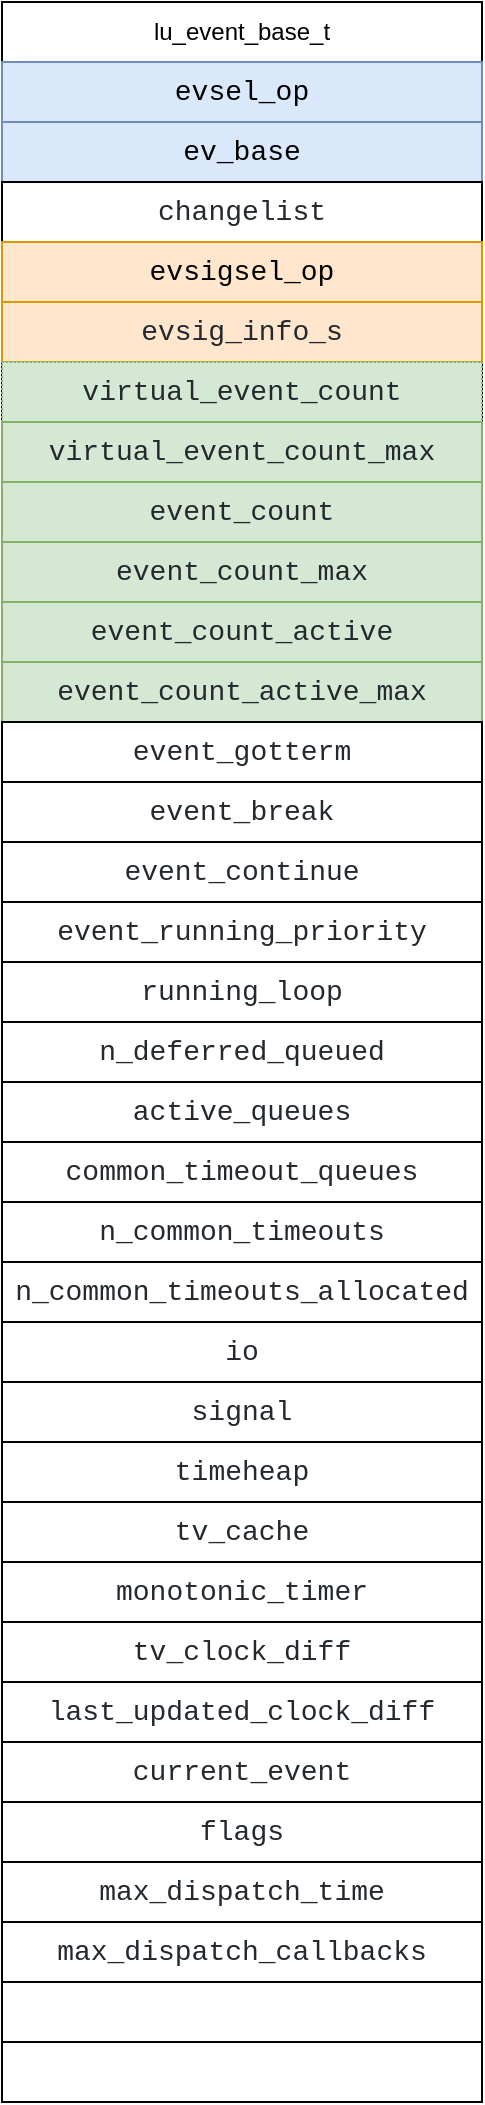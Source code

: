 <mxfile>
    <diagram id="C5RBs43oDa-KdzZeNtuy" name="Page-1">
        <mxGraphModel dx="1434" dy="1997" grid="1" gridSize="10" guides="1" tooltips="1" connect="1" arrows="1" fold="1" page="1" pageScale="1" pageWidth="1600" pageHeight="1200" background="#ffffff" math="0" shadow="0">
            <root>
                <mxCell id="WIyWlLk6GJQsqaUBKTNV-0"/>
                <mxCell id="WIyWlLk6GJQsqaUBKTNV-1" parent="WIyWlLk6GJQsqaUBKTNV-0"/>
                <mxCell id="8zQmAsxSiLVfmqvhzqYv-4" value="lu_event_base_t" style="swimlane;fontStyle=0;childLayout=stackLayout;horizontal=1;startSize=30;horizontalStack=0;resizeParent=1;resizeParentMax=0;resizeLast=0;collapsible=1;marginBottom=0;whiteSpace=wrap;html=1;align=center;" parent="WIyWlLk6GJQsqaUBKTNV-1" vertex="1">
                    <mxGeometry x="580" y="-1180" width="240" height="1050" as="geometry">
                        <mxRectangle x="160" y="40" width="130" height="30" as="alternateBounds"/>
                    </mxGeometry>
                </mxCell>
                <mxCell id="8zQmAsxSiLVfmqvhzqYv-5" value="&lt;div style=&quot;font-family: &amp;quot;JetBrains Mono&amp;quot;, Consolas, &amp;quot;Courier New&amp;quot;, monospace; font-size: 14px; line-height: 19px;&quot;&gt;&lt;font color=&quot;#000000&quot;&gt;evsel_op&lt;/font&gt;&lt;/div&gt;" style="text;align=center;verticalAlign=middle;spacingLeft=4;spacingRight=4;overflow=hidden;points=[[0,0.5],[1,0.5]];portConstraint=eastwest;rotatable=0;whiteSpace=wrap;html=1;strokeColor=#6c8ebf;fillColor=#dae8fc;rounded=0;glass=0;fontColor=#d6e8fc;" parent="8zQmAsxSiLVfmqvhzqYv-4" vertex="1">
                    <mxGeometry y="30" width="240" height="30" as="geometry"/>
                </mxCell>
                <mxCell id="13" value="&lt;div style=&quot;font-family: &amp;quot;JetBrains Mono&amp;quot;, Consolas, &amp;quot;Courier New&amp;quot;, monospace; font-size: 14px; line-height: 19px;&quot;&gt;&lt;font color=&quot;#000000&quot;&gt;ev_base&lt;/font&gt;&lt;/div&gt;" style="text;align=center;verticalAlign=middle;spacingLeft=4;spacingRight=4;overflow=hidden;points=[[0,0.5],[1,0.5]];portConstraint=eastwest;rotatable=0;whiteSpace=wrap;html=1;strokeColor=#6c8ebf;fillColor=#dae8fc;rounded=0;glass=0;fontColor=#d6e8fc;" parent="8zQmAsxSiLVfmqvhzqYv-4" vertex="1">
                    <mxGeometry y="60" width="240" height="30" as="geometry"/>
                </mxCell>
                <mxCell id="8zQmAsxSiLVfmqvhzqYv-9" value="&lt;div style=&quot;color: rgb(36, 41, 47); background-color: rgb(255, 255, 255); font-family: &amp;quot;JetBrains Mono&amp;quot;, Consolas, &amp;quot;Courier New&amp;quot;, monospace; font-size: 14px; line-height: 19px;&quot;&gt;changelist&lt;/div&gt;" style="text;strokeColor=default;fillColor=none;align=center;verticalAlign=middle;spacingLeft=4;spacingRight=4;overflow=hidden;points=[[0,0.5],[1,0.5]];portConstraint=eastwest;rotatable=0;whiteSpace=wrap;html=1;" parent="8zQmAsxSiLVfmqvhzqYv-4" vertex="1">
                    <mxGeometry y="90" width="240" height="30" as="geometry"/>
                </mxCell>
                <mxCell id="8zQmAsxSiLVfmqvhzqYv-10" value="&lt;div style=&quot;font-family: &amp;quot;JetBrains Mono&amp;quot;, Consolas, &amp;quot;Courier New&amp;quot;, monospace; font-size: 14px; line-height: 19px;&quot;&gt;evsigsel_op&lt;br&gt;&lt;/div&gt;" style="text;strokeColor=#d79b00;fillColor=#ffe6cc;align=center;verticalAlign=middle;spacingLeft=4;spacingRight=4;overflow=hidden;points=[[0,0.5],[1,0.5]];portConstraint=eastwest;rotatable=0;whiteSpace=wrap;html=1;gradientColor=none;labelBackgroundColor=none;labelBorderColor=none;fontColor=default;" parent="8zQmAsxSiLVfmqvhzqYv-4" vertex="1">
                    <mxGeometry y="120" width="240" height="30" as="geometry"/>
                </mxCell>
                <mxCell id="8zQmAsxSiLVfmqvhzqYv-8" value="&lt;div style=&quot;color: rgb(36, 41, 47); font-family: &amp;quot;JetBrains Mono&amp;quot;, Consolas, &amp;quot;Courier New&amp;quot;, monospace; font-size: 14px; line-height: 19px;&quot;&gt;evsig_info_s&lt;/div&gt;" style="text;strokeColor=#d79b00;fillColor=#ffe6cc;align=center;verticalAlign=middle;spacingLeft=4;spacingRight=4;overflow=hidden;points=[[0,0.5],[1,0.5]];portConstraint=eastwest;rotatable=0;whiteSpace=wrap;html=1;labelBackgroundColor=none;" parent="8zQmAsxSiLVfmqvhzqYv-4" vertex="1">
                    <mxGeometry y="150" width="240" height="30" as="geometry"/>
                </mxCell>
                <mxCell id="0" value="&lt;div style=&quot;color: rgb(36, 41, 47); font-family: &amp;quot;JetBrains Mono&amp;quot;, Consolas, &amp;quot;Courier New&amp;quot;, monospace; font-size: 14px; line-height: 19px;&quot;&gt;&lt;div style=&quot;line-height: 19px;&quot;&gt;virtual_event_count&lt;/div&gt;&lt;/div&gt;" style="text;align=center;verticalAlign=middle;spacingLeft=4;spacingRight=4;overflow=hidden;points=[[0,0.5],[1,0.5]];portConstraint=eastwest;rotatable=0;whiteSpace=wrap;html=1;dashed=1;dashPattern=1 1;fillColor=#d5e8d4;strokeColor=#82b366;labelBackgroundColor=none;" parent="8zQmAsxSiLVfmqvhzqYv-4" vertex="1">
                    <mxGeometry y="180" width="240" height="30" as="geometry"/>
                </mxCell>
                <mxCell id="1" value="&lt;div style=&quot;color: rgb(36, 41, 47); font-family: &amp;quot;JetBrains Mono&amp;quot;, Consolas, &amp;quot;Courier New&amp;quot;, monospace; font-size: 14px; line-height: 19px;&quot;&gt;&lt;div style=&quot;line-height: 19px;&quot;&gt;virtual_event_count_max&lt;/div&gt;&lt;/div&gt;" style="text;strokeColor=#82b366;fillColor=#d5e8d4;align=center;verticalAlign=middle;spacingLeft=4;spacingRight=4;overflow=hidden;points=[[0,0.5],[1,0.5]];portConstraint=eastwest;rotatable=0;whiteSpace=wrap;html=1;labelBackgroundColor=none;" parent="8zQmAsxSiLVfmqvhzqYv-4" vertex="1">
                    <mxGeometry y="210" width="240" height="30" as="geometry"/>
                </mxCell>
                <mxCell id="3" value="&lt;div style=&quot;color: rgb(36, 41, 47); font-family: &amp;quot;JetBrains Mono&amp;quot;, Consolas, &amp;quot;Courier New&amp;quot;, monospace; font-size: 14px; line-height: 19px;&quot;&gt;&lt;div style=&quot;line-height: 19px;&quot;&gt;event_count&lt;/div&gt;&lt;/div&gt;" style="text;strokeColor=#82b366;fillColor=#d5e8d4;align=center;verticalAlign=middle;spacingLeft=4;spacingRight=4;overflow=hidden;points=[[0,0.5],[1,0.5]];portConstraint=eastwest;rotatable=0;whiteSpace=wrap;html=1;labelBackgroundColor=none;" parent="8zQmAsxSiLVfmqvhzqYv-4" vertex="1">
                    <mxGeometry y="240" width="240" height="30" as="geometry"/>
                </mxCell>
                <mxCell id="2" value="&lt;div style=&quot;color: rgb(36, 41, 47); font-family: &amp;quot;JetBrains Mono&amp;quot;, Consolas, &amp;quot;Courier New&amp;quot;, monospace; font-size: 14px; line-height: 19px;&quot;&gt;&lt;div style=&quot;line-height: 19px;&quot;&gt;event_count_max&lt;/div&gt;&lt;/div&gt;" style="text;strokeColor=#82b366;fillColor=#d5e8d4;align=center;verticalAlign=middle;spacingLeft=4;spacingRight=4;overflow=hidden;points=[[0,0.5],[1,0.5]];portConstraint=eastwest;rotatable=0;whiteSpace=wrap;html=1;labelBackgroundColor=none;" parent="8zQmAsxSiLVfmqvhzqYv-4" vertex="1">
                    <mxGeometry y="270" width="240" height="30" as="geometry"/>
                </mxCell>
                <mxCell id="4" value="&lt;div style=&quot;color: rgb(36, 41, 47); font-family: &amp;quot;JetBrains Mono&amp;quot;, Consolas, &amp;quot;Courier New&amp;quot;, monospace; font-size: 14px; line-height: 19px;&quot;&gt;&lt;div style=&quot;line-height: 19px;&quot;&gt;event_count_active&lt;/div&gt;&lt;/div&gt;" style="text;strokeColor=#82b366;fillColor=#d5e8d4;align=center;verticalAlign=middle;spacingLeft=4;spacingRight=4;overflow=hidden;points=[[0,0.5],[1,0.5]];portConstraint=eastwest;rotatable=0;whiteSpace=wrap;html=1;labelBackgroundColor=none;" parent="8zQmAsxSiLVfmqvhzqYv-4" vertex="1">
                    <mxGeometry y="300" width="240" height="30" as="geometry"/>
                </mxCell>
                <mxCell id="14" value="&lt;div style=&quot;color: rgb(36, 41, 47); font-family: &amp;quot;JetBrains Mono&amp;quot;, Consolas, &amp;quot;Courier New&amp;quot;, monospace; font-size: 14px; line-height: 19px;&quot;&gt;&lt;div style=&quot;line-height: 19px;&quot;&gt;event_count_active_max&lt;/div&gt;&lt;/div&gt;" style="text;strokeColor=#82b366;fillColor=#d5e8d4;align=center;verticalAlign=middle;spacingLeft=4;spacingRight=4;overflow=hidden;points=[[0,0.5],[1,0.5]];portConstraint=eastwest;rotatable=0;whiteSpace=wrap;html=1;labelBackgroundColor=none;" parent="8zQmAsxSiLVfmqvhzqYv-4" vertex="1">
                    <mxGeometry y="330" width="240" height="30" as="geometry"/>
                </mxCell>
                <mxCell id="22" value="&lt;div style=&quot;color: rgb(36, 41, 47); background-color: rgb(255, 255, 255); font-family: &amp;quot;JetBrains Mono&amp;quot;, Consolas, &amp;quot;Courier New&amp;quot;, monospace; font-size: 14px; line-height: 19px;&quot;&gt;&lt;div style=&quot;line-height: 19px;&quot;&gt;event_gotterm&lt;br&gt;&lt;/div&gt;&lt;/div&gt;" style="text;strokeColor=default;fillColor=none;align=center;verticalAlign=middle;spacingLeft=4;spacingRight=4;overflow=hidden;points=[[0,0.5],[1,0.5]];portConstraint=eastwest;rotatable=0;whiteSpace=wrap;html=1;" parent="8zQmAsxSiLVfmqvhzqYv-4" vertex="1">
                    <mxGeometry y="360" width="240" height="30" as="geometry"/>
                </mxCell>
                <mxCell id="24" value="&lt;div style=&quot;color: rgb(36, 41, 47); background-color: rgb(255, 255, 255); font-family: &amp;quot;JetBrains Mono&amp;quot;, Consolas, &amp;quot;Courier New&amp;quot;, monospace; font-size: 14px; line-height: 19px;&quot;&gt;&lt;div style=&quot;line-height: 19px;&quot;&gt;&lt;div style=&quot;line-height: 19px;&quot;&gt;event_break&lt;/div&gt;&lt;/div&gt;&lt;/div&gt;" style="text;strokeColor=default;fillColor=none;align=center;verticalAlign=middle;spacingLeft=4;spacingRight=4;overflow=hidden;points=[[0,0.5],[1,0.5]];portConstraint=eastwest;rotatable=0;whiteSpace=wrap;html=1;" parent="8zQmAsxSiLVfmqvhzqYv-4" vertex="1">
                    <mxGeometry y="390" width="240" height="30" as="geometry"/>
                </mxCell>
                <mxCell id="25" value="&lt;div style=&quot;color: rgb(36, 41, 47); background-color: rgb(255, 255, 255); font-family: &amp;quot;JetBrains Mono&amp;quot;, Consolas, &amp;quot;Courier New&amp;quot;, monospace; font-size: 14px; line-height: 19px;&quot;&gt;&lt;div style=&quot;line-height: 19px;&quot;&gt;&lt;div style=&quot;line-height: 19px;&quot;&gt;event_continue&lt;/div&gt;&lt;/div&gt;&lt;/div&gt;" style="text;strokeColor=default;fillColor=none;align=center;verticalAlign=middle;spacingLeft=4;spacingRight=4;overflow=hidden;points=[[0,0.5],[1,0.5]];portConstraint=eastwest;rotatable=0;whiteSpace=wrap;html=1;" parent="8zQmAsxSiLVfmqvhzqYv-4" vertex="1">
                    <mxGeometry y="420" width="240" height="30" as="geometry"/>
                </mxCell>
                <mxCell id="15" value="&lt;div style=&quot;color: rgb(36, 41, 47); background-color: rgb(255, 255, 255); font-family: &amp;quot;JetBrains Mono&amp;quot;, Consolas, &amp;quot;Courier New&amp;quot;, monospace; font-size: 14px; line-height: 19px;&quot;&gt;&lt;div style=&quot;line-height: 19px;&quot;&gt;&lt;div style=&quot;line-height: 19px;&quot;&gt;event_running_priority&lt;/div&gt;&lt;/div&gt;&lt;/div&gt;" style="text;strokeColor=default;fillColor=none;align=center;verticalAlign=middle;spacingLeft=4;spacingRight=4;overflow=hidden;points=[[0,0.5],[1,0.5]];portConstraint=eastwest;rotatable=0;whiteSpace=wrap;html=1;" parent="8zQmAsxSiLVfmqvhzqYv-4" vertex="1">
                    <mxGeometry y="450" width="240" height="30" as="geometry"/>
                </mxCell>
                <mxCell id="27" value="&lt;div style=&quot;color: rgb(36, 41, 47); background-color: rgb(255, 255, 255); font-family: &amp;quot;JetBrains Mono&amp;quot;, Consolas, &amp;quot;Courier New&amp;quot;, monospace; font-size: 14px; line-height: 19px;&quot;&gt;running_loop&lt;/div&gt;" style="rounded=0;whiteSpace=wrap;html=1;labelBackgroundColor=none;sketch=0;strokeColor=default;fillColor=none;align=center;" parent="8zQmAsxSiLVfmqvhzqYv-4" vertex="1">
                    <mxGeometry y="480" width="240" height="30" as="geometry"/>
                </mxCell>
                <mxCell id="64" value="&lt;div style=&quot;color: rgb(36, 41, 47); font-family: &amp;quot;JetBrains Mono&amp;quot;, Consolas, &amp;quot;Courier New&amp;quot;, monospace; font-size: 14px; line-height: 19px;&quot;&gt;&lt;div style=&quot;line-height: 19px;&quot;&gt;&lt;span style=&quot;background-color: rgb(255, 255, 255);&quot;&gt;n_deferred_queued&lt;/span&gt;&lt;br&gt;&lt;/div&gt;&lt;/div&gt;" style="text;align=center;verticalAlign=middle;spacingLeft=4;spacingRight=4;overflow=hidden;points=[[0,0.5],[1,0.5]];portConstraint=eastwest;rotatable=0;whiteSpace=wrap;html=1;labelBackgroundColor=none;strokeColor=default;" parent="8zQmAsxSiLVfmqvhzqYv-4" vertex="1">
                    <mxGeometry y="510" width="240" height="30" as="geometry"/>
                </mxCell>
                <mxCell id="50" value="&lt;div style=&quot;color: rgb(36, 41, 47); font-family: &amp;quot;JetBrains Mono&amp;quot;, Consolas, &amp;quot;Courier New&amp;quot;, monospace; font-size: 14px; line-height: 19px;&quot;&gt;&lt;div style=&quot;line-height: 19px;&quot;&gt;&lt;div style=&quot;background-color: rgb(255, 255, 255); line-height: 19px;&quot;&gt;&lt;div style=&quot;line-height: 19px;&quot;&gt;active_queues&lt;/div&gt;&lt;/div&gt;&lt;/div&gt;&lt;/div&gt;" style="text;align=center;verticalAlign=middle;spacingLeft=4;spacingRight=4;overflow=hidden;points=[[0,0.5],[1,0.5]];portConstraint=eastwest;rotatable=0;whiteSpace=wrap;html=1;labelBackgroundColor=none;strokeColor=default;" parent="8zQmAsxSiLVfmqvhzqYv-4" vertex="1">
                    <mxGeometry y="540" width="240" height="30" as="geometry"/>
                </mxCell>
                <mxCell id="70" value="&lt;div style=&quot;color: rgb(36, 41, 47); font-family: &amp;quot;JetBrains Mono&amp;quot;, Consolas, &amp;quot;Courier New&amp;quot;, monospace; font-size: 14px; line-height: 19px;&quot;&gt;&lt;div style=&quot;line-height: 19px;&quot;&gt;&lt;div style=&quot;background-color: rgb(255, 255, 255); line-height: 19px;&quot;&gt;common_timeout_queues&lt;/div&gt;&lt;/div&gt;&lt;/div&gt;" style="text;align=center;verticalAlign=middle;spacingLeft=4;spacingRight=4;overflow=hidden;points=[[0,0.5],[1,0.5]];portConstraint=eastwest;rotatable=0;whiteSpace=wrap;html=1;labelBackgroundColor=none;strokeColor=default;" parent="8zQmAsxSiLVfmqvhzqYv-4" vertex="1">
                    <mxGeometry y="570" width="240" height="30" as="geometry"/>
                </mxCell>
                <mxCell id="63" value="&lt;div style=&quot;color: rgb(36, 41, 47); font-family: &amp;quot;JetBrains Mono&amp;quot;, Consolas, &amp;quot;Courier New&amp;quot;, monospace; font-size: 14px; line-height: 19px;&quot;&gt;&lt;div style=&quot;line-height: 19px;&quot;&gt;&lt;div style=&quot;background-color: rgb(255, 255, 255); line-height: 19px;&quot;&gt;n_common_timeouts&lt;/div&gt;&lt;/div&gt;&lt;/div&gt;" style="text;align=center;verticalAlign=middle;spacingLeft=4;spacingRight=4;overflow=hidden;points=[[0,0.5],[1,0.5]];portConstraint=eastwest;rotatable=0;whiteSpace=wrap;html=1;labelBackgroundColor=none;strokeColor=default;" parent="8zQmAsxSiLVfmqvhzqYv-4" vertex="1">
                    <mxGeometry y="600" width="240" height="30" as="geometry"/>
                </mxCell>
                <mxCell id="71" value="&lt;div style=&quot;color: rgb(36, 41, 47); font-family: &amp;quot;JetBrains Mono&amp;quot;, Consolas, &amp;quot;Courier New&amp;quot;, monospace; font-size: 14px; line-height: 19px;&quot;&gt;&lt;div style=&quot;line-height: 19px;&quot;&gt;&lt;div style=&quot;background-color: rgb(255, 255, 255); line-height: 19px;&quot;&gt;n_common_timeouts_allocated&lt;/div&gt;&lt;/div&gt;&lt;/div&gt;" style="text;align=center;verticalAlign=middle;spacingLeft=4;spacingRight=4;overflow=hidden;points=[[0,0.5],[1,0.5]];portConstraint=eastwest;rotatable=0;whiteSpace=wrap;html=1;labelBackgroundColor=none;strokeColor=default;" parent="8zQmAsxSiLVfmqvhzqYv-4" vertex="1">
                    <mxGeometry y="630" width="240" height="30" as="geometry"/>
                </mxCell>
                <mxCell id="72" value="&lt;div style=&quot;color: rgb(36, 41, 47); font-family: &amp;quot;JetBrains Mono&amp;quot;, Consolas, &amp;quot;Courier New&amp;quot;, monospace; font-size: 14px; line-height: 19px;&quot;&gt;&lt;div style=&quot;line-height: 19px;&quot;&gt;&lt;div style=&quot;background-color: rgb(255, 255, 255); line-height: 19px;&quot;&gt;io&lt;/div&gt;&lt;/div&gt;&lt;/div&gt;" style="text;align=center;verticalAlign=middle;spacingLeft=4;spacingRight=4;overflow=hidden;points=[[0,0.5],[1,0.5]];portConstraint=eastwest;rotatable=0;whiteSpace=wrap;html=1;labelBackgroundColor=none;strokeColor=default;" parent="8zQmAsxSiLVfmqvhzqYv-4" vertex="1">
                    <mxGeometry y="660" width="240" height="30" as="geometry"/>
                </mxCell>
                <mxCell id="73" value="&lt;div style=&quot;color: rgb(36, 41, 47); font-family: &amp;quot;JetBrains Mono&amp;quot;, Consolas, &amp;quot;Courier New&amp;quot;, monospace; font-size: 14px; line-height: 19px;&quot;&gt;&lt;div style=&quot;line-height: 19px;&quot;&gt;&lt;div style=&quot;background-color: rgb(255, 255, 255); line-height: 19px;&quot;&gt;signal&lt;/div&gt;&lt;/div&gt;&lt;/div&gt;" style="text;align=center;verticalAlign=middle;spacingLeft=4;spacingRight=4;overflow=hidden;points=[[0,0.5],[1,0.5]];portConstraint=eastwest;rotatable=0;whiteSpace=wrap;html=1;labelBackgroundColor=none;strokeColor=default;" parent="8zQmAsxSiLVfmqvhzqYv-4" vertex="1">
                    <mxGeometry y="690" width="240" height="30" as="geometry"/>
                </mxCell>
                <mxCell id="69" value="&lt;div style=&quot;color: rgb(36, 41, 47); font-family: &amp;quot;JetBrains Mono&amp;quot;, Consolas, &amp;quot;Courier New&amp;quot;, monospace; font-size: 14px; line-height: 19px;&quot;&gt;&lt;div style=&quot;line-height: 19px;&quot;&gt;&lt;div style=&quot;background-color: rgb(255, 255, 255); line-height: 19px;&quot;&gt;timeheap&lt;/div&gt;&lt;/div&gt;&lt;/div&gt;" style="text;align=center;verticalAlign=middle;spacingLeft=4;spacingRight=4;overflow=hidden;points=[[0,0.5],[1,0.5]];portConstraint=eastwest;rotatable=0;whiteSpace=wrap;html=1;labelBackgroundColor=none;strokeColor=default;" parent="8zQmAsxSiLVfmqvhzqYv-4" vertex="1">
                    <mxGeometry y="720" width="240" height="30" as="geometry"/>
                </mxCell>
                <mxCell id="74" value="&lt;div style=&quot;color: rgb(36, 41, 47); font-family: &amp;quot;JetBrains Mono&amp;quot;, Consolas, &amp;quot;Courier New&amp;quot;, monospace; font-size: 14px; line-height: 19px;&quot;&gt;&lt;div style=&quot;line-height: 19px;&quot;&gt;&lt;div style=&quot;background-color: rgb(255, 255, 255); line-height: 19px;&quot;&gt;tv_cache&lt;/div&gt;&lt;/div&gt;&lt;/div&gt;" style="text;align=center;verticalAlign=middle;spacingLeft=4;spacingRight=4;overflow=hidden;points=[[0,0.5],[1,0.5]];portConstraint=eastwest;rotatable=0;whiteSpace=wrap;html=1;labelBackgroundColor=none;strokeColor=default;" parent="8zQmAsxSiLVfmqvhzqYv-4" vertex="1">
                    <mxGeometry y="750" width="240" height="30" as="geometry"/>
                </mxCell>
                <mxCell id="75" value="&lt;div style=&quot;color: rgb(36, 41, 47); font-family: &amp;quot;JetBrains Mono&amp;quot;, Consolas, &amp;quot;Courier New&amp;quot;, monospace; font-size: 14px; line-height: 19px;&quot;&gt;&lt;div style=&quot;line-height: 19px;&quot;&gt;&lt;div style=&quot;background-color: rgb(255, 255, 255); line-height: 19px;&quot;&gt;monotonic_timer&lt;/div&gt;&lt;/div&gt;&lt;/div&gt;" style="text;align=center;verticalAlign=middle;spacingLeft=4;spacingRight=4;overflow=hidden;points=[[0,0.5],[1,0.5]];portConstraint=eastwest;rotatable=0;whiteSpace=wrap;html=1;labelBackgroundColor=none;strokeColor=default;" parent="8zQmAsxSiLVfmqvhzqYv-4" vertex="1">
                    <mxGeometry y="780" width="240" height="30" as="geometry"/>
                </mxCell>
                <mxCell id="76" value="&lt;div style=&quot;color: rgb(36, 41, 47); font-family: &amp;quot;JetBrains Mono&amp;quot;, Consolas, &amp;quot;Courier New&amp;quot;, monospace; font-size: 14px; line-height: 19px;&quot;&gt;&lt;div style=&quot;line-height: 19px;&quot;&gt;&lt;div style=&quot;background-color: rgb(255, 255, 255); line-height: 19px;&quot;&gt;tv_clock_diff&lt;/div&gt;&lt;/div&gt;&lt;/div&gt;" style="text;align=center;verticalAlign=middle;spacingLeft=4;spacingRight=4;overflow=hidden;points=[[0,0.5],[1,0.5]];portConstraint=eastwest;rotatable=0;whiteSpace=wrap;html=1;labelBackgroundColor=none;strokeColor=default;" parent="8zQmAsxSiLVfmqvhzqYv-4" vertex="1">
                    <mxGeometry y="810" width="240" height="30" as="geometry"/>
                </mxCell>
                <mxCell id="80" value="&lt;div style=&quot;color: rgb(36, 41, 47); font-family: &amp;quot;JetBrains Mono&amp;quot;, Consolas, &amp;quot;Courier New&amp;quot;, monospace; font-size: 14px; line-height: 19px;&quot;&gt;&lt;div style=&quot;line-height: 19px;&quot;&gt;&lt;div style=&quot;background-color: rgb(255, 255, 255); line-height: 19px;&quot;&gt;last_updated_clock_diff&lt;/div&gt;&lt;/div&gt;&lt;/div&gt;" style="text;align=center;verticalAlign=middle;spacingLeft=4;spacingRight=4;overflow=hidden;points=[[0,0.5],[1,0.5]];portConstraint=eastwest;rotatable=0;whiteSpace=wrap;html=1;labelBackgroundColor=none;strokeColor=default;" parent="8zQmAsxSiLVfmqvhzqYv-4" vertex="1">
                    <mxGeometry y="840" width="240" height="30" as="geometry"/>
                </mxCell>
                <mxCell id="77" value="&lt;div style=&quot;color: rgb(36, 41, 47); font-family: &amp;quot;JetBrains Mono&amp;quot;, Consolas, &amp;quot;Courier New&amp;quot;, monospace; font-size: 14px; line-height: 19px;&quot;&gt;&lt;div style=&quot;line-height: 19px;&quot;&gt;&lt;div style=&quot;background-color: rgb(255, 255, 255); line-height: 19px;&quot;&gt;current_event&lt;/div&gt;&lt;/div&gt;&lt;/div&gt;" style="text;align=center;verticalAlign=middle;spacingLeft=4;spacingRight=4;overflow=hidden;points=[[0,0.5],[1,0.5]];portConstraint=eastwest;rotatable=0;whiteSpace=wrap;html=1;labelBackgroundColor=none;strokeColor=default;" parent="8zQmAsxSiLVfmqvhzqYv-4" vertex="1">
                    <mxGeometry y="870" width="240" height="30" as="geometry"/>
                </mxCell>
                <mxCell id="79" value="&lt;div style=&quot;color: rgb(36, 41, 47); font-family: &amp;quot;JetBrains Mono&amp;quot;, Consolas, &amp;quot;Courier New&amp;quot;, monospace; font-size: 14px; line-height: 19px;&quot;&gt;&lt;div style=&quot;line-height: 19px;&quot;&gt;&lt;div style=&quot;background-color: rgb(255, 255, 255); line-height: 19px;&quot;&gt;flags&lt;/div&gt;&lt;/div&gt;&lt;/div&gt;" style="text;align=center;verticalAlign=middle;spacingLeft=4;spacingRight=4;overflow=hidden;points=[[0,0.5],[1,0.5]];portConstraint=eastwest;rotatable=0;whiteSpace=wrap;html=1;labelBackgroundColor=none;strokeColor=default;" parent="8zQmAsxSiLVfmqvhzqYv-4" vertex="1">
                    <mxGeometry y="900" width="240" height="30" as="geometry"/>
                </mxCell>
                <mxCell id="78" value="&lt;div style=&quot;color: rgb(36, 41, 47); font-family: &amp;quot;JetBrains Mono&amp;quot;, Consolas, &amp;quot;Courier New&amp;quot;, monospace; font-size: 14px; line-height: 19px;&quot;&gt;&lt;div style=&quot;line-height: 19px;&quot;&gt;&lt;div style=&quot;background-color: rgb(255, 255, 255); line-height: 19px;&quot;&gt;max_dispatch_time&lt;/div&gt;&lt;/div&gt;&lt;/div&gt;" style="text;align=center;verticalAlign=middle;spacingLeft=4;spacingRight=4;overflow=hidden;points=[[0,0.5],[1,0.5]];portConstraint=eastwest;rotatable=0;whiteSpace=wrap;html=1;labelBackgroundColor=none;strokeColor=default;" parent="8zQmAsxSiLVfmqvhzqYv-4" vertex="1">
                    <mxGeometry y="930" width="240" height="30" as="geometry"/>
                </mxCell>
                <mxCell id="83" value="&lt;div style=&quot;color: rgb(36, 41, 47); font-family: &amp;quot;JetBrains Mono&amp;quot;, Consolas, &amp;quot;Courier New&amp;quot;, monospace; font-size: 14px; line-height: 19px;&quot;&gt;&lt;div style=&quot;line-height: 19px;&quot;&gt;&lt;div style=&quot;background-color: rgb(255, 255, 255); line-height: 19px;&quot;&gt;max_dispatch_callbacks&lt;/div&gt;&lt;/div&gt;&lt;/div&gt;" style="text;align=center;verticalAlign=middle;spacingLeft=4;spacingRight=4;overflow=hidden;points=[[0,0.5],[1,0.5]];portConstraint=eastwest;rotatable=0;whiteSpace=wrap;html=1;labelBackgroundColor=none;strokeColor=default;" parent="8zQmAsxSiLVfmqvhzqYv-4" vertex="1">
                    <mxGeometry y="960" width="240" height="30" as="geometry"/>
                </mxCell>
                <mxCell id="81" value="&lt;div style=&quot;color: rgb(36, 41, 47); font-family: &amp;quot;JetBrains Mono&amp;quot;, Consolas, &amp;quot;Courier New&amp;quot;, monospace; font-size: 14px; line-height: 19px;&quot;&gt;&lt;div style=&quot;line-height: 19px;&quot;&gt;&lt;br&gt;&lt;/div&gt;&lt;/div&gt;" style="text;align=left;verticalAlign=middle;spacingLeft=4;spacingRight=4;overflow=hidden;points=[[0,0.5],[1,0.5]];portConstraint=eastwest;rotatable=0;whiteSpace=wrap;html=1;labelBackgroundColor=none;strokeColor=default;" parent="8zQmAsxSiLVfmqvhzqYv-4" vertex="1">
                    <mxGeometry y="990" width="240" height="30" as="geometry"/>
                </mxCell>
                <mxCell id="82" value="&lt;div style=&quot;color: rgb(36, 41, 47); font-family: &amp;quot;JetBrains Mono&amp;quot;, Consolas, &amp;quot;Courier New&amp;quot;, monospace; font-size: 14px; line-height: 19px;&quot;&gt;&lt;div style=&quot;line-height: 19px;&quot;&gt;&lt;br&gt;&lt;/div&gt;&lt;/div&gt;" style="text;align=left;verticalAlign=middle;spacingLeft=4;spacingRight=4;overflow=hidden;points=[[0,0.5],[1,0.5]];portConstraint=eastwest;rotatable=0;whiteSpace=wrap;html=1;labelBackgroundColor=none;strokeColor=default;" parent="8zQmAsxSiLVfmqvhzqYv-4" vertex="1">
                    <mxGeometry y="1020" width="240" height="30" as="geometry"/>
                </mxCell>
            </root>
        </mxGraphModel>
    </diagram>
</mxfile>